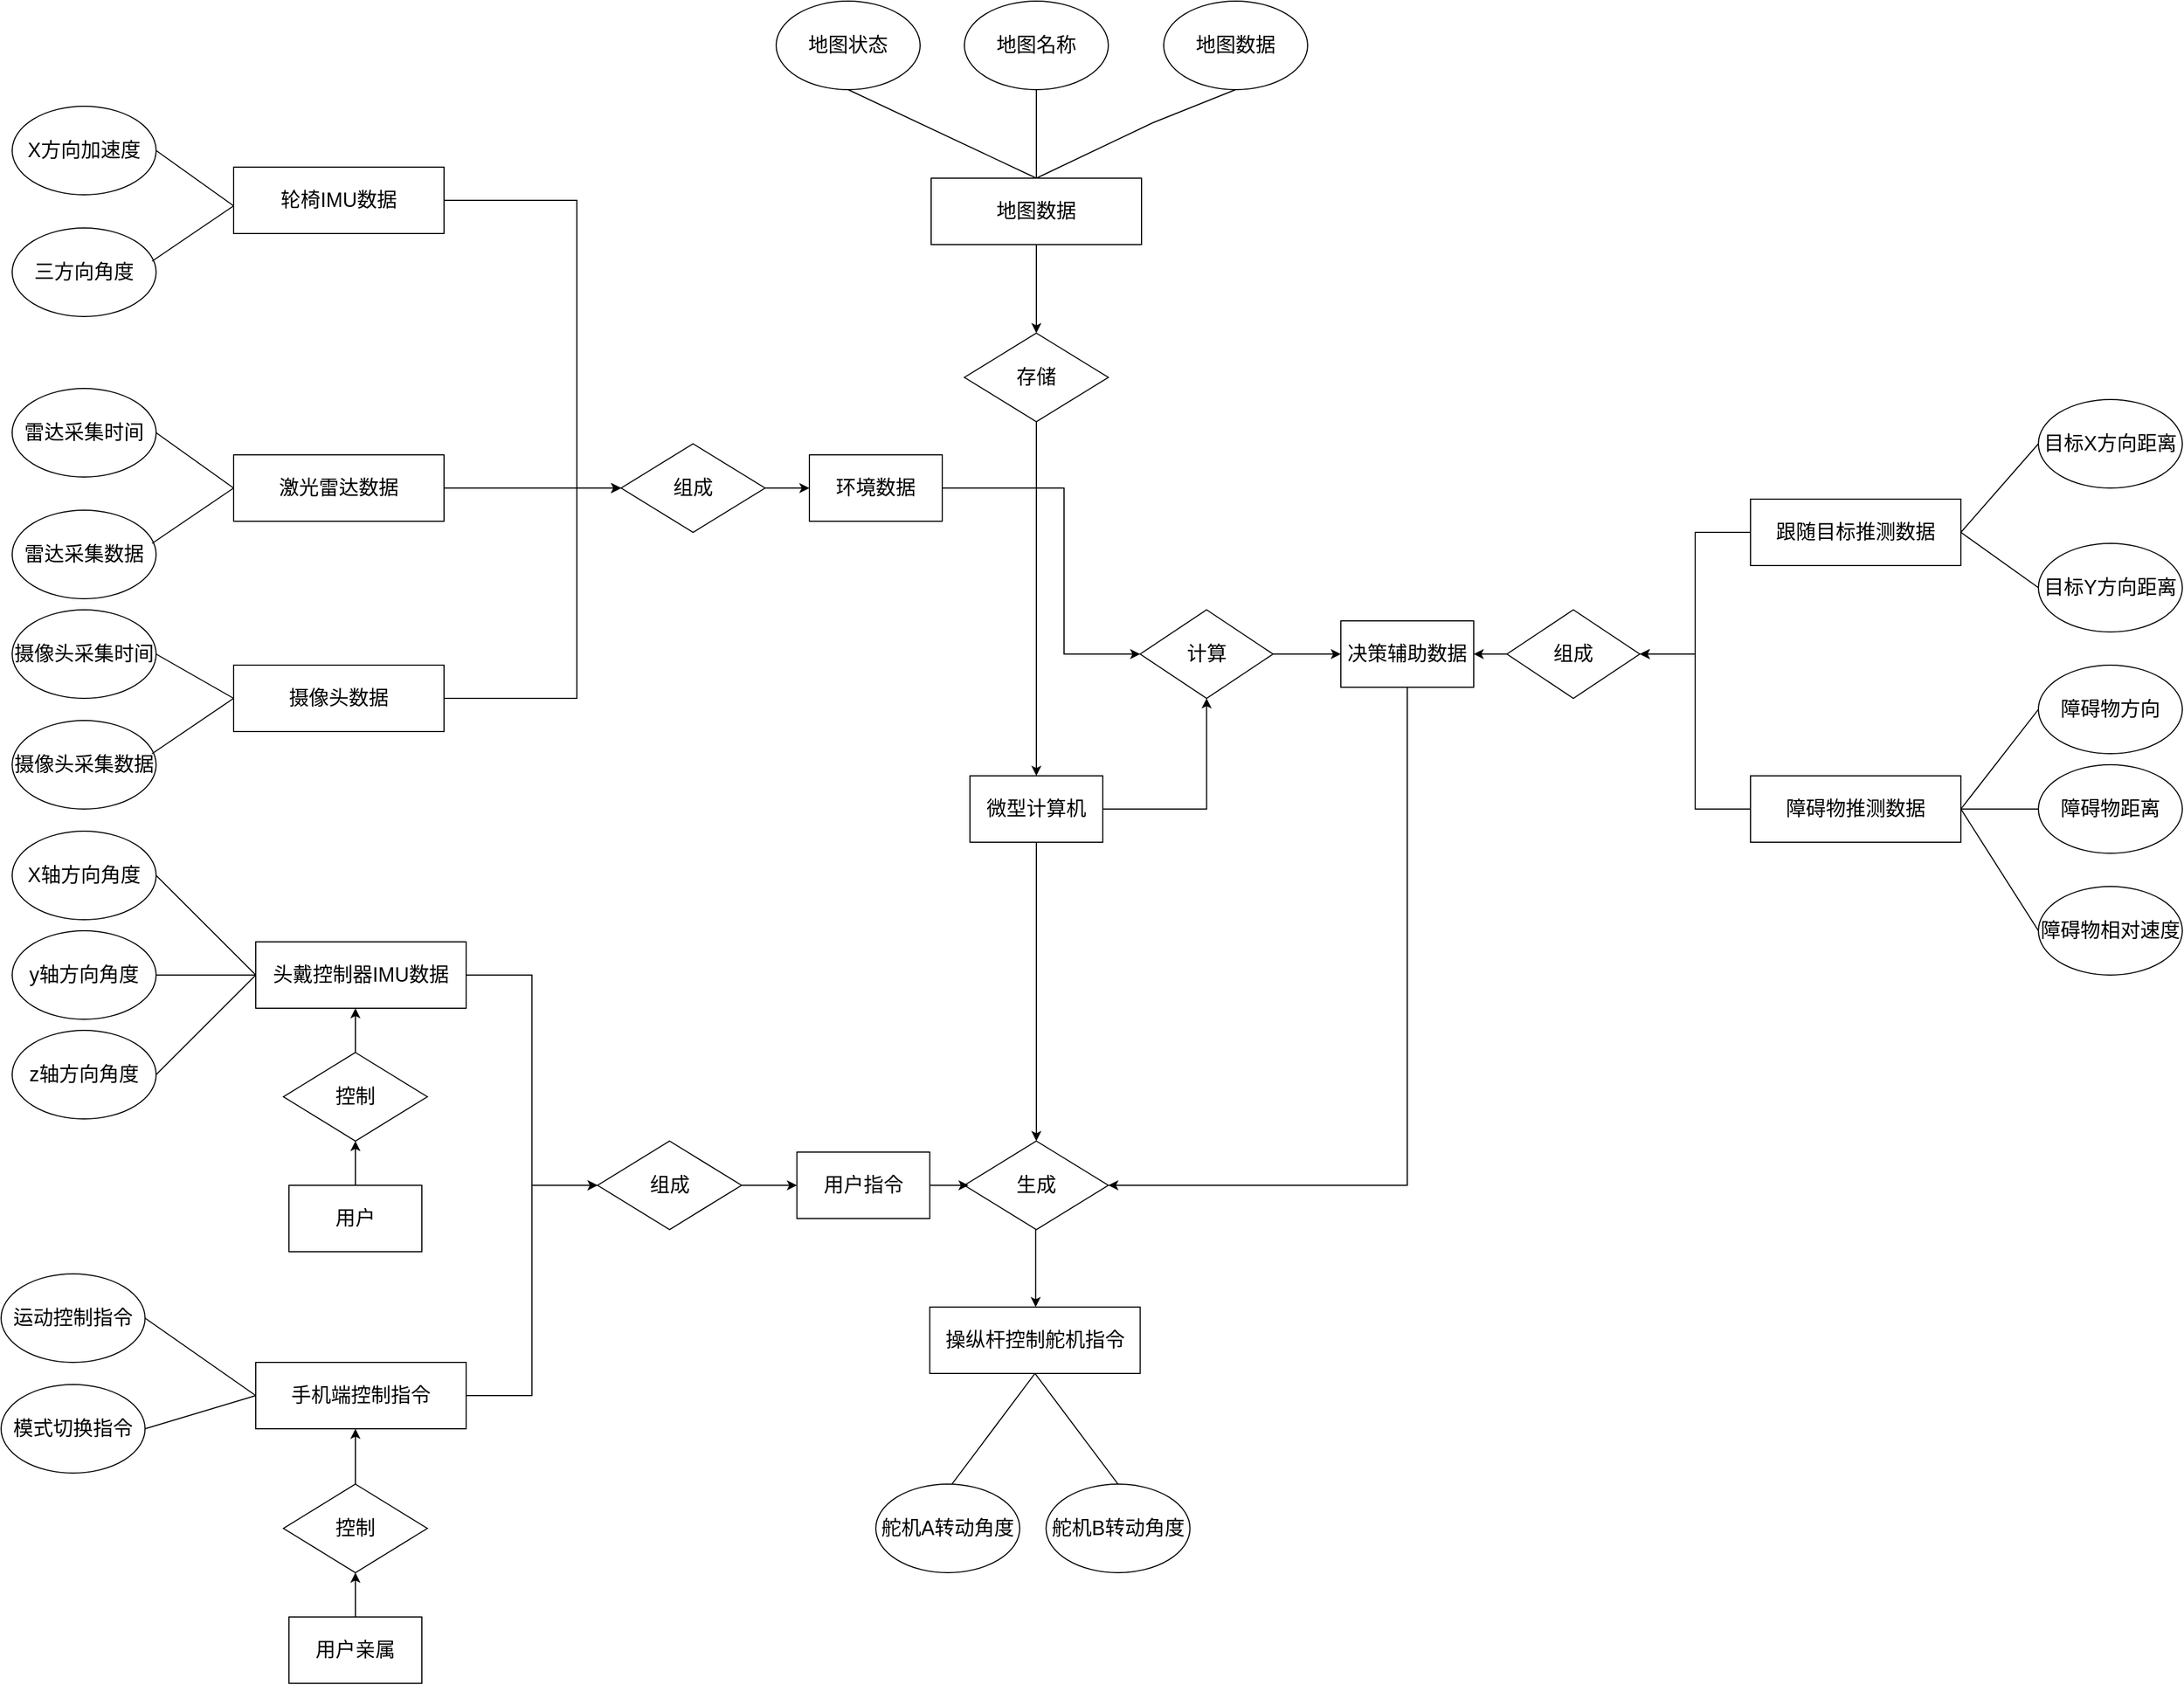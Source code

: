 <mxfile version="24.1.0" type="device">
  <diagram id="R2lEEEUBdFMjLlhIrx00" name="Page-1">
    <mxGraphModel dx="2885" dy="2472" grid="1" gridSize="10" guides="1" tooltips="1" connect="1" arrows="1" fold="1" page="1" pageScale="1" pageWidth="850" pageHeight="1100" math="0" shadow="0" extFonts="Permanent Marker^https://fonts.googleapis.com/css?family=Permanent+Marker">
      <root>
        <mxCell id="0" />
        <mxCell id="1" parent="0" />
        <mxCell id="CH3xtRln-XcP3hOCZHpn-20" style="edgeStyle=orthogonalEdgeStyle;rounded=0;orthogonalLoop=1;jettySize=auto;html=1;entryX=0;entryY=0.5;entryDx=0;entryDy=0;" parent="1" source="5M_DBeyCoxtCsIHdB2I5-1" target="CH3xtRln-XcP3hOCZHpn-19" edge="1">
          <mxGeometry relative="1" as="geometry" />
        </mxCell>
        <mxCell id="5M_DBeyCoxtCsIHdB2I5-1" value="&lt;font style=&quot;font-size: 18px;&quot;&gt;头戴控制器IMU数据&lt;/font&gt;" style="rounded=0;whiteSpace=wrap;html=1;" parent="1" vertex="1">
          <mxGeometry x="-270" y="620" width="190" height="60" as="geometry" />
        </mxCell>
        <mxCell id="5M_DBeyCoxtCsIHdB2I5-2" value="&lt;font style=&quot;font-size: 18px;&quot;&gt;X轴方向角度&lt;/font&gt;" style="ellipse;whiteSpace=wrap;html=1;" parent="1" vertex="1">
          <mxGeometry x="-490" y="520" width="130" height="80" as="geometry" />
        </mxCell>
        <mxCell id="5M_DBeyCoxtCsIHdB2I5-3" value="&lt;font style=&quot;font-size: 18px;&quot;&gt;y轴方向角度&lt;/font&gt;" style="ellipse;whiteSpace=wrap;html=1;" parent="1" vertex="1">
          <mxGeometry x="-490" y="610" width="130" height="80" as="geometry" />
        </mxCell>
        <mxCell id="5M_DBeyCoxtCsIHdB2I5-61" style="edgeStyle=orthogonalEdgeStyle;rounded=0;orthogonalLoop=1;jettySize=auto;html=1;" parent="1" source="5M_DBeyCoxtCsIHdB2I5-6" target="5M_DBeyCoxtCsIHdB2I5-48" edge="1">
          <mxGeometry relative="1" as="geometry" />
        </mxCell>
        <mxCell id="5M_DBeyCoxtCsIHdB2I5-6" value="&lt;font style=&quot;font-size: 18px;&quot;&gt;地图数据&lt;/font&gt;" style="rounded=0;whiteSpace=wrap;html=1;" parent="1" vertex="1">
          <mxGeometry x="340" y="-70" width="190" height="60" as="geometry" />
        </mxCell>
        <mxCell id="5M_DBeyCoxtCsIHdB2I5-7" value="&lt;font style=&quot;font-size: 18px;&quot;&gt;地图状态&lt;/font&gt;" style="ellipse;whiteSpace=wrap;html=1;" parent="1" vertex="1">
          <mxGeometry x="200" y="-230" width="130" height="80" as="geometry" />
        </mxCell>
        <mxCell id="5M_DBeyCoxtCsIHdB2I5-8" value="&lt;font style=&quot;font-size: 18px;&quot;&gt;地图名称&lt;/font&gt;" style="ellipse;whiteSpace=wrap;html=1;" parent="1" vertex="1">
          <mxGeometry x="370" y="-230" width="130" height="80" as="geometry" />
        </mxCell>
        <mxCell id="5M_DBeyCoxtCsIHdB2I5-11" value="&lt;font style=&quot;font-size: 18px;&quot;&gt;地图数据&lt;/font&gt;" style="ellipse;whiteSpace=wrap;html=1;" parent="1" vertex="1">
          <mxGeometry x="550" y="-230" width="130" height="80" as="geometry" />
        </mxCell>
        <mxCell id="CH3xtRln-XcP3hOCZHpn-30" style="edgeStyle=orthogonalEdgeStyle;rounded=0;orthogonalLoop=1;jettySize=auto;html=1;entryX=0;entryY=0.5;entryDx=0;entryDy=0;" parent="1" source="5M_DBeyCoxtCsIHdB2I5-14" target="CH3xtRln-XcP3hOCZHpn-28" edge="1">
          <mxGeometry relative="1" as="geometry">
            <mxPoint x="30" y="220" as="targetPoint" />
            <Array as="points">
              <mxPoint x="-195" y="210" />
            </Array>
          </mxGeometry>
        </mxCell>
        <mxCell id="5M_DBeyCoxtCsIHdB2I5-14" value="&lt;span style=&quot;font-size: 18px;&quot;&gt;激光雷达数据&lt;/span&gt;" style="rounded=0;whiteSpace=wrap;html=1;" parent="1" vertex="1">
          <mxGeometry x="-290" y="180" width="190" height="60" as="geometry" />
        </mxCell>
        <mxCell id="5M_DBeyCoxtCsIHdB2I5-15" value="&lt;font style=&quot;font-size: 18px;&quot;&gt;雷达采集时间&lt;/font&gt;" style="ellipse;whiteSpace=wrap;html=1;" parent="1" vertex="1">
          <mxGeometry x="-490" y="120" width="130" height="80" as="geometry" />
        </mxCell>
        <mxCell id="5M_DBeyCoxtCsIHdB2I5-16" value="&lt;font style=&quot;font-size: 18px;&quot;&gt;雷达采集数据&lt;/font&gt;" style="ellipse;whiteSpace=wrap;html=1;" parent="1" vertex="1">
          <mxGeometry x="-490" y="230" width="130" height="80" as="geometry" />
        </mxCell>
        <mxCell id="5M_DBeyCoxtCsIHdB2I5-17" value="" style="endArrow=none;html=1;rounded=0;entryX=1;entryY=0.5;entryDx=0;entryDy=0;exitX=0;exitY=0.5;exitDx=0;exitDy=0;" parent="1" source="5M_DBeyCoxtCsIHdB2I5-14" target="5M_DBeyCoxtCsIHdB2I5-15" edge="1">
          <mxGeometry width="50" height="50" relative="1" as="geometry">
            <mxPoint x="-150" y="330" as="sourcePoint" />
            <mxPoint x="-100" y="280" as="targetPoint" />
          </mxGeometry>
        </mxCell>
        <mxCell id="5M_DBeyCoxtCsIHdB2I5-18" value="" style="endArrow=none;html=1;rounded=0;entryX=0;entryY=0.5;entryDx=0;entryDy=0;exitX=0.972;exitY=0.375;exitDx=0;exitDy=0;exitPerimeter=0;" parent="1" source="5M_DBeyCoxtCsIHdB2I5-16" target="5M_DBeyCoxtCsIHdB2I5-14" edge="1">
          <mxGeometry width="50" height="50" relative="1" as="geometry">
            <mxPoint x="-150" y="330" as="sourcePoint" />
            <mxPoint x="-100" y="280" as="targetPoint" />
          </mxGeometry>
        </mxCell>
        <mxCell id="CH3xtRln-XcP3hOCZHpn-31" style="edgeStyle=orthogonalEdgeStyle;rounded=0;orthogonalLoop=1;jettySize=auto;html=1;entryX=0;entryY=0.5;entryDx=0;entryDy=0;" parent="1" source="5M_DBeyCoxtCsIHdB2I5-21" target="CH3xtRln-XcP3hOCZHpn-28" edge="1">
          <mxGeometry relative="1" as="geometry">
            <Array as="points">
              <mxPoint x="20" y="400" />
              <mxPoint x="20" y="210" />
            </Array>
          </mxGeometry>
        </mxCell>
        <mxCell id="5M_DBeyCoxtCsIHdB2I5-21" value="&lt;span style=&quot;font-size: 18px;&quot;&gt;摄像头数据&lt;/span&gt;" style="rounded=0;whiteSpace=wrap;html=1;" parent="1" vertex="1">
          <mxGeometry x="-290" y="370" width="190" height="60" as="geometry" />
        </mxCell>
        <mxCell id="5M_DBeyCoxtCsIHdB2I5-22" value="&lt;font style=&quot;font-size: 18px;&quot;&gt;摄像头采集时间&lt;/font&gt;" style="ellipse;whiteSpace=wrap;html=1;" parent="1" vertex="1">
          <mxGeometry x="-490" y="320" width="130" height="80" as="geometry" />
        </mxCell>
        <mxCell id="5M_DBeyCoxtCsIHdB2I5-23" value="&lt;font style=&quot;font-size: 18px;&quot;&gt;摄像头采集数据&lt;/font&gt;" style="ellipse;whiteSpace=wrap;html=1;" parent="1" vertex="1">
          <mxGeometry x="-490" y="420" width="130" height="80" as="geometry" />
        </mxCell>
        <mxCell id="5M_DBeyCoxtCsIHdB2I5-24" value="" style="endArrow=none;html=1;rounded=0;entryX=1;entryY=0.5;entryDx=0;entryDy=0;exitX=0;exitY=0.5;exitDx=0;exitDy=0;" parent="1" source="5M_DBeyCoxtCsIHdB2I5-21" target="5M_DBeyCoxtCsIHdB2I5-22" edge="1">
          <mxGeometry width="50" height="50" relative="1" as="geometry">
            <mxPoint x="-160" y="550" as="sourcePoint" />
            <mxPoint x="-110" y="500" as="targetPoint" />
          </mxGeometry>
        </mxCell>
        <mxCell id="5M_DBeyCoxtCsIHdB2I5-25" value="" style="endArrow=none;html=1;rounded=0;entryX=0;entryY=0.5;entryDx=0;entryDy=0;exitX=0.972;exitY=0.375;exitDx=0;exitDy=0;exitPerimeter=0;" parent="1" source="5M_DBeyCoxtCsIHdB2I5-23" target="5M_DBeyCoxtCsIHdB2I5-21" edge="1">
          <mxGeometry width="50" height="50" relative="1" as="geometry">
            <mxPoint x="-160" y="550" as="sourcePoint" />
            <mxPoint x="-110" y="500" as="targetPoint" />
          </mxGeometry>
        </mxCell>
        <mxCell id="8XETLYv3vKkjpiccnSqC-25" style="edgeStyle=orthogonalEdgeStyle;rounded=0;orthogonalLoop=1;jettySize=auto;html=1;entryX=1;entryY=0.5;entryDx=0;entryDy=0;" edge="1" parent="1" source="5M_DBeyCoxtCsIHdB2I5-26" target="8XETLYv3vKkjpiccnSqC-15">
          <mxGeometry relative="1" as="geometry" />
        </mxCell>
        <mxCell id="5M_DBeyCoxtCsIHdB2I5-26" value="&lt;span style=&quot;font-size: 18px;&quot;&gt;障碍物推测数据&lt;/span&gt;" style="rounded=0;whiteSpace=wrap;html=1;" parent="1" vertex="1">
          <mxGeometry x="1080" y="470" width="190" height="60" as="geometry" />
        </mxCell>
        <mxCell id="5M_DBeyCoxtCsIHdB2I5-27" value="&lt;span style=&quot;font-size: 18px;&quot;&gt;障碍物方向&lt;/span&gt;" style="ellipse;whiteSpace=wrap;html=1;" parent="1" vertex="1">
          <mxGeometry x="1340" y="370" width="130" height="80" as="geometry" />
        </mxCell>
        <mxCell id="5M_DBeyCoxtCsIHdB2I5-28" value="&lt;font style=&quot;font-size: 18px;&quot;&gt;障碍物距离&lt;/font&gt;" style="ellipse;whiteSpace=wrap;html=1;" parent="1" vertex="1">
          <mxGeometry x="1340" y="460" width="130" height="80" as="geometry" />
        </mxCell>
        <mxCell id="5M_DBeyCoxtCsIHdB2I5-29" value="" style="endArrow=none;html=1;rounded=0;entryX=0;entryY=0.5;entryDx=0;entryDy=0;exitX=1;exitY=0.5;exitDx=0;exitDy=0;" parent="1" source="5M_DBeyCoxtCsIHdB2I5-26" target="5M_DBeyCoxtCsIHdB2I5-27" edge="1">
          <mxGeometry width="50" height="50" relative="1" as="geometry">
            <mxPoint x="1210" y="520" as="sourcePoint" />
            <mxPoint x="1260" y="470" as="targetPoint" />
          </mxGeometry>
        </mxCell>
        <mxCell id="5M_DBeyCoxtCsIHdB2I5-30" value="" style="endArrow=none;html=1;rounded=0;entryX=1;entryY=0.5;entryDx=0;entryDy=0;exitX=0;exitY=0.5;exitDx=0;exitDy=0;" parent="1" source="5M_DBeyCoxtCsIHdB2I5-28" target="5M_DBeyCoxtCsIHdB2I5-26" edge="1">
          <mxGeometry width="50" height="50" relative="1" as="geometry">
            <mxPoint x="1476" y="360" as="sourcePoint" />
            <mxPoint x="1260" y="470" as="targetPoint" />
          </mxGeometry>
        </mxCell>
        <mxCell id="5M_DBeyCoxtCsIHdB2I5-31" value="&lt;font style=&quot;font-size: 18px;&quot;&gt;障碍物相对速度&lt;/font&gt;" style="ellipse;whiteSpace=wrap;html=1;" parent="1" vertex="1">
          <mxGeometry x="1340" y="570" width="130" height="80" as="geometry" />
        </mxCell>
        <mxCell id="5M_DBeyCoxtCsIHdB2I5-32" value="" style="endArrow=none;html=1;rounded=0;exitX=0;exitY=0.5;exitDx=0;exitDy=0;entryX=1;entryY=0.5;entryDx=0;entryDy=0;" parent="1" source="5M_DBeyCoxtCsIHdB2I5-31" target="5M_DBeyCoxtCsIHdB2I5-26" edge="1">
          <mxGeometry width="50" height="50" relative="1" as="geometry">
            <mxPoint x="1016" y="380" as="sourcePoint" />
            <mxPoint x="1090" y="340" as="targetPoint" />
          </mxGeometry>
        </mxCell>
        <mxCell id="5M_DBeyCoxtCsIHdB2I5-33" value="&lt;font style=&quot;font-size: 18px;&quot;&gt;操纵杆控制舵机指令&lt;/font&gt;" style="rounded=0;whiteSpace=wrap;html=1;" parent="1" vertex="1">
          <mxGeometry x="338.75" y="950" width="190" height="60" as="geometry" />
        </mxCell>
        <mxCell id="5M_DBeyCoxtCsIHdB2I5-34" value="&lt;span style=&quot;font-size: 18px;&quot;&gt;舵机A转动角度&lt;/span&gt;" style="ellipse;whiteSpace=wrap;html=1;" parent="1" vertex="1">
          <mxGeometry x="290" y="1110" width="130" height="80" as="geometry" />
        </mxCell>
        <mxCell id="5M_DBeyCoxtCsIHdB2I5-35" value="&lt;span style=&quot;font-size: 18px;&quot;&gt;舵机B转动角度&lt;/span&gt;" style="ellipse;whiteSpace=wrap;html=1;" parent="1" vertex="1">
          <mxGeometry x="443.75" y="1110" width="130" height="80" as="geometry" />
        </mxCell>
        <mxCell id="CH3xtRln-XcP3hOCZHpn-38" style="edgeStyle=orthogonalEdgeStyle;rounded=0;orthogonalLoop=1;jettySize=auto;html=1;entryX=0.5;entryY=0;entryDx=0;entryDy=0;" parent="1" source="5M_DBeyCoxtCsIHdB2I5-48" target="CH3xtRln-XcP3hOCZHpn-35" edge="1">
          <mxGeometry relative="1" as="geometry">
            <Array as="points">
              <mxPoint x="435" y="380" />
              <mxPoint x="435" y="380" />
            </Array>
          </mxGeometry>
        </mxCell>
        <mxCell id="5M_DBeyCoxtCsIHdB2I5-48" value="&lt;span style=&quot;font-size: 18px;&quot;&gt;存储&lt;/span&gt;" style="rhombus;whiteSpace=wrap;html=1;" parent="1" vertex="1">
          <mxGeometry x="370" y="70" width="130" height="80" as="geometry" />
        </mxCell>
        <mxCell id="5M_DBeyCoxtCsIHdB2I5-54" value="" style="endArrow=none;html=1;rounded=0;entryX=1;entryY=0.5;entryDx=0;entryDy=0;exitX=0;exitY=0.5;exitDx=0;exitDy=0;" parent="1" source="5M_DBeyCoxtCsIHdB2I5-1" target="5M_DBeyCoxtCsIHdB2I5-2" edge="1">
          <mxGeometry width="50" height="50" relative="1" as="geometry">
            <mxPoint x="-340" y="650" as="sourcePoint" />
            <mxPoint x="-290" y="600" as="targetPoint" />
          </mxGeometry>
        </mxCell>
        <mxCell id="5M_DBeyCoxtCsIHdB2I5-55" value="" style="endArrow=none;html=1;rounded=0;entryX=0;entryY=0.5;entryDx=0;entryDy=0;exitX=1;exitY=0.5;exitDx=0;exitDy=0;" parent="1" source="5M_DBeyCoxtCsIHdB2I5-3" target="5M_DBeyCoxtCsIHdB2I5-1" edge="1">
          <mxGeometry width="50" height="50" relative="1" as="geometry">
            <mxPoint x="-330" y="730" as="sourcePoint" />
            <mxPoint x="-270" y="650" as="targetPoint" />
          </mxGeometry>
        </mxCell>
        <mxCell id="5M_DBeyCoxtCsIHdB2I5-57" value="" style="endArrow=none;html=1;rounded=0;entryX=0.5;entryY=1;entryDx=0;entryDy=0;exitX=0.5;exitY=0;exitDx=0;exitDy=0;" parent="1" source="5M_DBeyCoxtCsIHdB2I5-6" target="5M_DBeyCoxtCsIHdB2I5-11" edge="1">
          <mxGeometry width="50" height="50" relative="1" as="geometry">
            <mxPoint x="450" y="-80" as="sourcePoint" />
            <mxPoint x="260" y="-60" as="targetPoint" />
            <Array as="points">
              <mxPoint x="540" y="-120" />
            </Array>
          </mxGeometry>
        </mxCell>
        <mxCell id="5M_DBeyCoxtCsIHdB2I5-58" value="" style="endArrow=none;html=1;rounded=0;entryX=0.5;entryY=1;entryDx=0;entryDy=0;exitX=0.5;exitY=0;exitDx=0;exitDy=0;" parent="1" source="5M_DBeyCoxtCsIHdB2I5-6" target="5M_DBeyCoxtCsIHdB2I5-8" edge="1">
          <mxGeometry width="50" height="50" relative="1" as="geometry">
            <mxPoint x="210" y="-10" as="sourcePoint" />
            <mxPoint x="260" y="-60" as="targetPoint" />
          </mxGeometry>
        </mxCell>
        <mxCell id="5M_DBeyCoxtCsIHdB2I5-59" value="" style="endArrow=none;html=1;rounded=0;entryX=0.5;entryY=0;entryDx=0;entryDy=0;exitX=0.5;exitY=1;exitDx=0;exitDy=0;" parent="1" source="5M_DBeyCoxtCsIHdB2I5-7" target="5M_DBeyCoxtCsIHdB2I5-6" edge="1">
          <mxGeometry width="50" height="50" relative="1" as="geometry">
            <mxPoint x="210" y="-10" as="sourcePoint" />
            <mxPoint x="260" y="-60" as="targetPoint" />
          </mxGeometry>
        </mxCell>
        <mxCell id="8XETLYv3vKkjpiccnSqC-13" style="edgeStyle=orthogonalEdgeStyle;rounded=0;orthogonalLoop=1;jettySize=auto;html=1;entryX=0;entryY=0.5;entryDx=0;entryDy=0;" edge="1" parent="1" source="5M_DBeyCoxtCsIHdB2I5-63" target="8XETLYv3vKkjpiccnSqC-12">
          <mxGeometry relative="1" as="geometry" />
        </mxCell>
        <mxCell id="5M_DBeyCoxtCsIHdB2I5-63" value="&lt;span style=&quot;font-size: 18px;&quot;&gt;计算&lt;/span&gt;" style="rhombus;whiteSpace=wrap;html=1;" parent="1" vertex="1">
          <mxGeometry x="528.75" y="320" width="120" height="80" as="geometry" />
        </mxCell>
        <mxCell id="5M_DBeyCoxtCsIHdB2I5-68" style="edgeStyle=orthogonalEdgeStyle;rounded=0;orthogonalLoop=1;jettySize=auto;html=1;entryX=0.5;entryY=1;entryDx=0;entryDy=0;exitX=0.5;exitY=0;exitDx=0;exitDy=0;" parent="1" source="5M_DBeyCoxtCsIHdB2I5-66" target="5M_DBeyCoxtCsIHdB2I5-67" edge="1">
          <mxGeometry relative="1" as="geometry">
            <Array as="points" />
          </mxGeometry>
        </mxCell>
        <mxCell id="5M_DBeyCoxtCsIHdB2I5-66" value="&lt;font style=&quot;font-size: 18px;&quot;&gt;用户&lt;/font&gt;" style="rounded=0;whiteSpace=wrap;html=1;" parent="1" vertex="1">
          <mxGeometry x="-240" y="840" width="120" height="60" as="geometry" />
        </mxCell>
        <mxCell id="5M_DBeyCoxtCsIHdB2I5-69" style="edgeStyle=orthogonalEdgeStyle;rounded=0;orthogonalLoop=1;jettySize=auto;html=1;exitX=0.5;exitY=0;exitDx=0;exitDy=0;" parent="1" source="5M_DBeyCoxtCsIHdB2I5-67" target="5M_DBeyCoxtCsIHdB2I5-1" edge="1">
          <mxGeometry relative="1" as="geometry">
            <mxPoint x="-180" y="690.0" as="targetPoint" />
            <Array as="points">
              <mxPoint x="-180" y="720" />
              <mxPoint x="-180" y="720" />
            </Array>
          </mxGeometry>
        </mxCell>
        <mxCell id="5M_DBeyCoxtCsIHdB2I5-67" value="&lt;font style=&quot;font-size: 18px;&quot;&gt;控制&lt;/font&gt;" style="rhombus;whiteSpace=wrap;html=1;" parent="1" vertex="1">
          <mxGeometry x="-245" y="720" width="130" height="80" as="geometry" />
        </mxCell>
        <mxCell id="5M_DBeyCoxtCsIHdB2I5-73" style="edgeStyle=orthogonalEdgeStyle;rounded=0;orthogonalLoop=1;jettySize=auto;html=1;entryX=0.5;entryY=0;entryDx=0;entryDy=0;" parent="1" edge="1">
          <mxGeometry relative="1" as="geometry">
            <mxPoint x="434.38" y="880" as="sourcePoint" />
            <mxPoint x="434.38" y="950" as="targetPoint" />
          </mxGeometry>
        </mxCell>
        <mxCell id="5M_DBeyCoxtCsIHdB2I5-71" value="&lt;span style=&quot;font-size: 18px;&quot;&gt;生成&lt;/span&gt;" style="rhombus;whiteSpace=wrap;html=1;" parent="1" vertex="1">
          <mxGeometry x="370" y="800" width="130" height="80" as="geometry" />
        </mxCell>
        <mxCell id="5M_DBeyCoxtCsIHdB2I5-74" value="" style="endArrow=none;html=1;rounded=0;exitX=0.5;exitY=0;exitDx=0;exitDy=0;entryX=0.5;entryY=1;entryDx=0;entryDy=0;" parent="1" source="5M_DBeyCoxtCsIHdB2I5-35" target="5M_DBeyCoxtCsIHdB2I5-33" edge="1">
          <mxGeometry width="50" height="50" relative="1" as="geometry">
            <mxPoint x="113.75" y="800" as="sourcePoint" />
            <mxPoint x="163.75" y="750" as="targetPoint" />
          </mxGeometry>
        </mxCell>
        <mxCell id="5M_DBeyCoxtCsIHdB2I5-75" value="" style="endArrow=none;html=1;rounded=0;entryX=0.5;entryY=1;entryDx=0;entryDy=0;exitX=0.5;exitY=0;exitDx=0;exitDy=0;" parent="1" target="5M_DBeyCoxtCsIHdB2I5-33" edge="1">
          <mxGeometry width="50" height="50" relative="1" as="geometry">
            <mxPoint x="358.75" y="1110" as="sourcePoint" />
            <mxPoint x="163.75" y="750" as="targetPoint" />
          </mxGeometry>
        </mxCell>
        <mxCell id="CH3xtRln-XcP3hOCZHpn-21" style="edgeStyle=orthogonalEdgeStyle;rounded=0;orthogonalLoop=1;jettySize=auto;html=1;entryX=0;entryY=0.5;entryDx=0;entryDy=0;" parent="1" source="CH3xtRln-XcP3hOCZHpn-1" target="CH3xtRln-XcP3hOCZHpn-19" edge="1">
          <mxGeometry relative="1" as="geometry">
            <mxPoint y="710" as="targetPoint" />
          </mxGeometry>
        </mxCell>
        <mxCell id="CH3xtRln-XcP3hOCZHpn-1" value="&lt;font style=&quot;font-size: 18px;&quot;&gt;手机端控制指令&lt;/font&gt;" style="rounded=0;whiteSpace=wrap;html=1;" parent="1" vertex="1">
          <mxGeometry x="-270" y="1000" width="190" height="60" as="geometry" />
        </mxCell>
        <mxCell id="CH3xtRln-XcP3hOCZHpn-2" value="&lt;font style=&quot;font-size: 18px;&quot;&gt;运动控制指令&lt;/font&gt;" style="ellipse;whiteSpace=wrap;html=1;" parent="1" vertex="1">
          <mxGeometry x="-500" y="920" width="130" height="80" as="geometry" />
        </mxCell>
        <mxCell id="CH3xtRln-XcP3hOCZHpn-3" value="&lt;font style=&quot;font-size: 18px;&quot;&gt;模式切换指令&lt;/font&gt;" style="ellipse;whiteSpace=wrap;html=1;" parent="1" vertex="1">
          <mxGeometry x="-500" y="1020" width="130" height="80" as="geometry" />
        </mxCell>
        <mxCell id="CH3xtRln-XcP3hOCZHpn-4" value="" style="endArrow=none;html=1;rounded=0;entryX=1;entryY=0.5;entryDx=0;entryDy=0;exitX=0;exitY=0.5;exitDx=0;exitDy=0;" parent="1" source="CH3xtRln-XcP3hOCZHpn-1" target="CH3xtRln-XcP3hOCZHpn-2" edge="1">
          <mxGeometry width="50" height="50" relative="1" as="geometry">
            <mxPoint x="-340" y="1030" as="sourcePoint" />
            <mxPoint x="-340.0" y="980" as="targetPoint" />
          </mxGeometry>
        </mxCell>
        <mxCell id="CH3xtRln-XcP3hOCZHpn-5" value="" style="endArrow=none;html=1;rounded=0;entryX=0;entryY=0.5;entryDx=0;entryDy=0;exitX=1;exitY=0.5;exitDx=0;exitDy=0;" parent="1" source="CH3xtRln-XcP3hOCZHpn-3" target="CH3xtRln-XcP3hOCZHpn-1" edge="1">
          <mxGeometry width="50" height="50" relative="1" as="geometry">
            <mxPoint x="-330" y="1110" as="sourcePoint" />
            <mxPoint x="-270" y="1030" as="targetPoint" />
          </mxGeometry>
        </mxCell>
        <mxCell id="CH3xtRln-XcP3hOCZHpn-6" style="edgeStyle=orthogonalEdgeStyle;rounded=0;orthogonalLoop=1;jettySize=auto;html=1;entryX=0.5;entryY=1;entryDx=0;entryDy=0;exitX=0.5;exitY=0;exitDx=0;exitDy=0;" parent="1" source="CH3xtRln-XcP3hOCZHpn-7" target="CH3xtRln-XcP3hOCZHpn-9" edge="1">
          <mxGeometry relative="1" as="geometry">
            <Array as="points" />
          </mxGeometry>
        </mxCell>
        <mxCell id="CH3xtRln-XcP3hOCZHpn-7" value="&lt;font style=&quot;font-size: 18px;&quot;&gt;用户亲属&lt;/font&gt;" style="rounded=0;whiteSpace=wrap;html=1;" parent="1" vertex="1">
          <mxGeometry x="-240" y="1230" width="120" height="60" as="geometry" />
        </mxCell>
        <mxCell id="CH3xtRln-XcP3hOCZHpn-8" style="edgeStyle=orthogonalEdgeStyle;rounded=0;orthogonalLoop=1;jettySize=auto;html=1;exitX=0.5;exitY=0;exitDx=0;exitDy=0;" parent="1" source="CH3xtRln-XcP3hOCZHpn-9" target="CH3xtRln-XcP3hOCZHpn-1" edge="1">
          <mxGeometry relative="1" as="geometry">
            <mxPoint x="-180" y="1070.0" as="targetPoint" />
            <Array as="points">
              <mxPoint x="-180" y="1100" />
              <mxPoint x="-180" y="1100" />
            </Array>
          </mxGeometry>
        </mxCell>
        <mxCell id="CH3xtRln-XcP3hOCZHpn-9" value="&lt;font style=&quot;font-size: 18px;&quot;&gt;控制&lt;/font&gt;" style="rhombus;whiteSpace=wrap;html=1;" parent="1" vertex="1">
          <mxGeometry x="-245" y="1110" width="130" height="80" as="geometry" />
        </mxCell>
        <mxCell id="CH3xtRln-XcP3hOCZHpn-23" style="edgeStyle=orthogonalEdgeStyle;rounded=0;orthogonalLoop=1;jettySize=auto;html=1;entryX=0;entryY=0.5;entryDx=0;entryDy=0;" parent="1" source="CH3xtRln-XcP3hOCZHpn-19" target="CH3xtRln-XcP3hOCZHpn-22" edge="1">
          <mxGeometry relative="1" as="geometry" />
        </mxCell>
        <mxCell id="CH3xtRln-XcP3hOCZHpn-19" value="&lt;font style=&quot;font-size: 18px;&quot;&gt;组成&lt;/font&gt;" style="rhombus;whiteSpace=wrap;html=1;" parent="1" vertex="1">
          <mxGeometry x="38.75" y="800" width="130" height="80" as="geometry" />
        </mxCell>
        <mxCell id="CH3xtRln-XcP3hOCZHpn-26" style="edgeStyle=orthogonalEdgeStyle;rounded=0;orthogonalLoop=1;jettySize=auto;html=1;entryX=0;entryY=0.5;entryDx=0;entryDy=0;" parent="1" source="CH3xtRln-XcP3hOCZHpn-22" edge="1">
          <mxGeometry relative="1" as="geometry">
            <mxPoint x="373.75" y="840" as="targetPoint" />
          </mxGeometry>
        </mxCell>
        <mxCell id="CH3xtRln-XcP3hOCZHpn-22" value="&lt;font style=&quot;font-size: 18px;&quot;&gt;用户指令&lt;/font&gt;" style="rounded=0;whiteSpace=wrap;html=1;" parent="1" vertex="1">
          <mxGeometry x="218.75" y="810" width="120" height="60" as="geometry" />
        </mxCell>
        <mxCell id="CH3xtRln-XcP3hOCZHpn-27" style="edgeStyle=orthogonalEdgeStyle;rounded=0;orthogonalLoop=1;jettySize=auto;html=1;entryX=0;entryY=0.5;entryDx=0;entryDy=0;" parent="1" source="CH3xtRln-XcP3hOCZHpn-28" target="CH3xtRln-XcP3hOCZHpn-29" edge="1">
          <mxGeometry relative="1" as="geometry" />
        </mxCell>
        <mxCell id="CH3xtRln-XcP3hOCZHpn-28" value="&lt;font style=&quot;font-size: 18px;&quot;&gt;组成&lt;/font&gt;" style="rhombus;whiteSpace=wrap;html=1;" parent="1" vertex="1">
          <mxGeometry x="60" y="170" width="130" height="80" as="geometry" />
        </mxCell>
        <mxCell id="CH3xtRln-XcP3hOCZHpn-32" style="edgeStyle=orthogonalEdgeStyle;rounded=0;orthogonalLoop=1;jettySize=auto;html=1;entryX=0;entryY=0.5;entryDx=0;entryDy=0;" parent="1" source="CH3xtRln-XcP3hOCZHpn-29" target="5M_DBeyCoxtCsIHdB2I5-63" edge="1">
          <mxGeometry relative="1" as="geometry">
            <mxPoint x="660" y="210" as="targetPoint" />
            <Array as="points">
              <mxPoint x="460" y="210" />
              <mxPoint x="460" y="360" />
            </Array>
          </mxGeometry>
        </mxCell>
        <mxCell id="CH3xtRln-XcP3hOCZHpn-29" value="&lt;font style=&quot;font-size: 18px;&quot;&gt;环境数据&lt;/font&gt;" style="rounded=0;whiteSpace=wrap;html=1;" parent="1" vertex="1">
          <mxGeometry x="230" y="180" width="120" height="60" as="geometry" />
        </mxCell>
        <mxCell id="CH3xtRln-XcP3hOCZHpn-36" style="edgeStyle=orthogonalEdgeStyle;rounded=0;orthogonalLoop=1;jettySize=auto;html=1;" parent="1" source="CH3xtRln-XcP3hOCZHpn-35" target="5M_DBeyCoxtCsIHdB2I5-71" edge="1">
          <mxGeometry relative="1" as="geometry" />
        </mxCell>
        <mxCell id="CH3xtRln-XcP3hOCZHpn-37" style="edgeStyle=orthogonalEdgeStyle;rounded=0;orthogonalLoop=1;jettySize=auto;html=1;entryX=0.5;entryY=1;entryDx=0;entryDy=0;" parent="1" source="CH3xtRln-XcP3hOCZHpn-35" target="5M_DBeyCoxtCsIHdB2I5-63" edge="1">
          <mxGeometry relative="1" as="geometry" />
        </mxCell>
        <mxCell id="CH3xtRln-XcP3hOCZHpn-35" value="&lt;font style=&quot;font-size: 18px;&quot;&gt;微型计算机&lt;/font&gt;" style="rounded=0;whiteSpace=wrap;html=1;" parent="1" vertex="1">
          <mxGeometry x="375" y="470" width="120" height="60" as="geometry" />
        </mxCell>
        <mxCell id="8XETLYv3vKkjpiccnSqC-1" value="&lt;font style=&quot;font-size: 18px;&quot;&gt;z轴方向角度&lt;/font&gt;" style="ellipse;whiteSpace=wrap;html=1;" vertex="1" parent="1">
          <mxGeometry x="-490" y="700" width="130" height="80" as="geometry" />
        </mxCell>
        <mxCell id="8XETLYv3vKkjpiccnSqC-5" value="" style="endArrow=none;html=1;rounded=0;entryX=0;entryY=0.5;entryDx=0;entryDy=0;exitX=1;exitY=0.5;exitDx=0;exitDy=0;" edge="1" parent="1" source="8XETLYv3vKkjpiccnSqC-1" target="5M_DBeyCoxtCsIHdB2I5-1">
          <mxGeometry width="50" height="50" relative="1" as="geometry">
            <mxPoint x="-510" y="850" as="sourcePoint" />
            <mxPoint x="-460" y="800" as="targetPoint" />
          </mxGeometry>
        </mxCell>
        <mxCell id="8XETLYv3vKkjpiccnSqC-7" style="edgeStyle=orthogonalEdgeStyle;rounded=0;orthogonalLoop=1;jettySize=auto;html=1;entryX=0;entryY=0.5;entryDx=0;entryDy=0;" edge="1" parent="1" source="8XETLYv3vKkjpiccnSqC-6" target="CH3xtRln-XcP3hOCZHpn-28">
          <mxGeometry relative="1" as="geometry">
            <Array as="points">
              <mxPoint x="20" y="-50" />
              <mxPoint x="20" y="210" />
            </Array>
          </mxGeometry>
        </mxCell>
        <mxCell id="8XETLYv3vKkjpiccnSqC-6" value="&lt;font style=&quot;font-size: 18px;&quot;&gt;轮椅IMU数据&lt;/font&gt;" style="rounded=0;whiteSpace=wrap;html=1;" vertex="1" parent="1">
          <mxGeometry x="-290" y="-80" width="190" height="60" as="geometry" />
        </mxCell>
        <mxCell id="8XETLYv3vKkjpiccnSqC-8" value="&lt;font style=&quot;font-size: 18px;&quot;&gt;X方向加速度&lt;/font&gt;" style="ellipse;whiteSpace=wrap;html=1;" vertex="1" parent="1">
          <mxGeometry x="-490" y="-135" width="130" height="80" as="geometry" />
        </mxCell>
        <mxCell id="8XETLYv3vKkjpiccnSqC-9" value="&lt;span style=&quot;font-size: 18px;&quot;&gt;三方向角度&lt;/span&gt;" style="ellipse;whiteSpace=wrap;html=1;" vertex="1" parent="1">
          <mxGeometry x="-490" y="-25" width="130" height="80" as="geometry" />
        </mxCell>
        <mxCell id="8XETLYv3vKkjpiccnSqC-10" value="" style="endArrow=none;html=1;rounded=0;entryX=1;entryY=0.5;entryDx=0;entryDy=0;exitX=0;exitY=0.5;exitDx=0;exitDy=0;" edge="1" parent="1" target="8XETLYv3vKkjpiccnSqC-8">
          <mxGeometry width="50" height="50" relative="1" as="geometry">
            <mxPoint x="-290" y="-45" as="sourcePoint" />
            <mxPoint x="-100" y="25" as="targetPoint" />
          </mxGeometry>
        </mxCell>
        <mxCell id="8XETLYv3vKkjpiccnSqC-11" value="" style="endArrow=none;html=1;rounded=0;entryX=0;entryY=0.5;entryDx=0;entryDy=0;exitX=0.972;exitY=0.375;exitDx=0;exitDy=0;exitPerimeter=0;" edge="1" parent="1" source="8XETLYv3vKkjpiccnSqC-9">
          <mxGeometry width="50" height="50" relative="1" as="geometry">
            <mxPoint x="-150" y="75" as="sourcePoint" />
            <mxPoint x="-290" y="-45" as="targetPoint" />
          </mxGeometry>
        </mxCell>
        <mxCell id="8XETLYv3vKkjpiccnSqC-14" style="edgeStyle=orthogonalEdgeStyle;rounded=0;orthogonalLoop=1;jettySize=auto;html=1;entryX=1;entryY=0.5;entryDx=0;entryDy=0;" edge="1" parent="1" source="8XETLYv3vKkjpiccnSqC-12" target="5M_DBeyCoxtCsIHdB2I5-71">
          <mxGeometry relative="1" as="geometry">
            <mxPoint x="900" y="850" as="targetPoint" />
            <Array as="points">
              <mxPoint x="770" y="840" />
            </Array>
          </mxGeometry>
        </mxCell>
        <mxCell id="8XETLYv3vKkjpiccnSqC-12" value="&lt;font style=&quot;font-size: 18px;&quot;&gt;决策辅助数据&lt;/font&gt;" style="rounded=0;whiteSpace=wrap;html=1;" vertex="1" parent="1">
          <mxGeometry x="710" y="330" width="120" height="60" as="geometry" />
        </mxCell>
        <mxCell id="8XETLYv3vKkjpiccnSqC-16" style="edgeStyle=orthogonalEdgeStyle;rounded=0;orthogonalLoop=1;jettySize=auto;html=1;entryX=1;entryY=0.5;entryDx=0;entryDy=0;" edge="1" parent="1" source="8XETLYv3vKkjpiccnSqC-15" target="8XETLYv3vKkjpiccnSqC-12">
          <mxGeometry relative="1" as="geometry" />
        </mxCell>
        <mxCell id="8XETLYv3vKkjpiccnSqC-15" value="&lt;span style=&quot;font-size: 18px;&quot;&gt;组成&lt;/span&gt;" style="rhombus;whiteSpace=wrap;html=1;" vertex="1" parent="1">
          <mxGeometry x="860" y="320" width="120" height="80" as="geometry" />
        </mxCell>
        <mxCell id="8XETLYv3vKkjpiccnSqC-24" style="edgeStyle=orthogonalEdgeStyle;rounded=0;orthogonalLoop=1;jettySize=auto;html=1;entryX=1;entryY=0.5;entryDx=0;entryDy=0;" edge="1" parent="1" source="8XETLYv3vKkjpiccnSqC-17" target="8XETLYv3vKkjpiccnSqC-15">
          <mxGeometry relative="1" as="geometry" />
        </mxCell>
        <mxCell id="8XETLYv3vKkjpiccnSqC-17" value="&lt;span style=&quot;font-size: 18px;&quot;&gt;跟随目标推测数据&lt;/span&gt;" style="rounded=0;whiteSpace=wrap;html=1;" vertex="1" parent="1">
          <mxGeometry x="1080" y="220" width="190" height="60" as="geometry" />
        </mxCell>
        <mxCell id="8XETLYv3vKkjpiccnSqC-18" value="&lt;span style=&quot;font-size: 18px;&quot;&gt;目标X方向距离&lt;/span&gt;" style="ellipse;whiteSpace=wrap;html=1;" vertex="1" parent="1">
          <mxGeometry x="1340" y="130" width="130" height="80" as="geometry" />
        </mxCell>
        <mxCell id="8XETLYv3vKkjpiccnSqC-19" value="&lt;font style=&quot;font-size: 18px;&quot;&gt;目标Y方向距离&lt;/font&gt;" style="ellipse;whiteSpace=wrap;html=1;" vertex="1" parent="1">
          <mxGeometry x="1340" y="260" width="130" height="80" as="geometry" />
        </mxCell>
        <mxCell id="8XETLYv3vKkjpiccnSqC-20" value="" style="endArrow=none;html=1;rounded=0;entryX=0;entryY=0.5;entryDx=0;entryDy=0;exitX=1;exitY=0.5;exitDx=0;exitDy=0;" edge="1" parent="1" source="8XETLYv3vKkjpiccnSqC-17" target="8XETLYv3vKkjpiccnSqC-18">
          <mxGeometry width="50" height="50" relative="1" as="geometry">
            <mxPoint x="1210" y="220" as="sourcePoint" />
            <mxPoint x="1260" y="170" as="targetPoint" />
          </mxGeometry>
        </mxCell>
        <mxCell id="8XETLYv3vKkjpiccnSqC-21" value="" style="endArrow=none;html=1;rounded=0;entryX=1;entryY=0.5;entryDx=0;entryDy=0;exitX=0;exitY=0.5;exitDx=0;exitDy=0;" edge="1" parent="1" source="8XETLYv3vKkjpiccnSqC-19" target="8XETLYv3vKkjpiccnSqC-17">
          <mxGeometry width="50" height="50" relative="1" as="geometry">
            <mxPoint x="1476" y="60" as="sourcePoint" />
            <mxPoint x="1260" y="170" as="targetPoint" />
          </mxGeometry>
        </mxCell>
      </root>
    </mxGraphModel>
  </diagram>
</mxfile>
